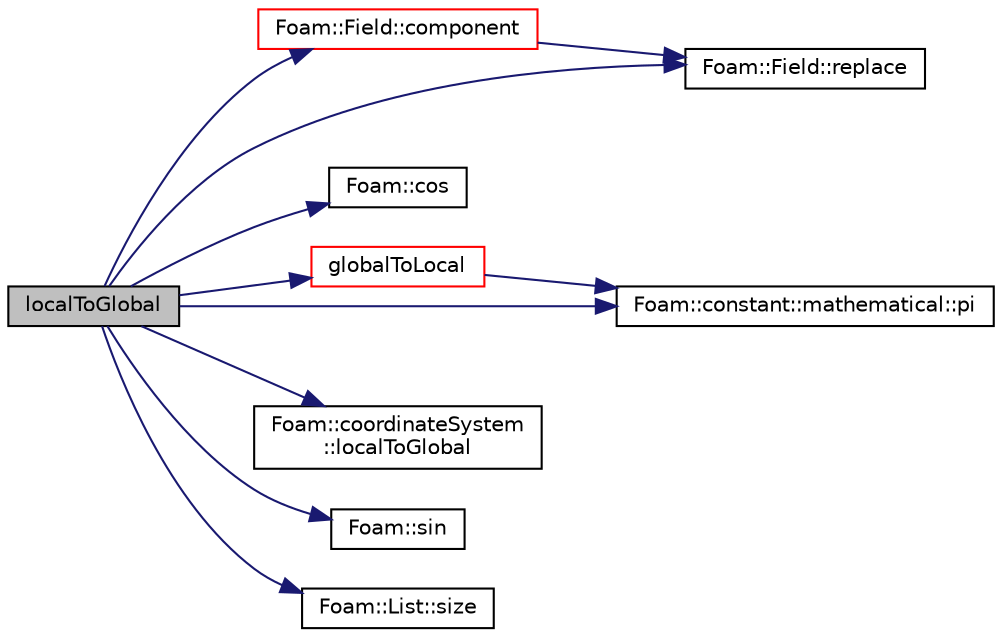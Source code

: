 digraph "localToGlobal"
{
  bgcolor="transparent";
  edge [fontname="Helvetica",fontsize="10",labelfontname="Helvetica",labelfontsize="10"];
  node [fontname="Helvetica",fontsize="10",shape=record];
  rankdir="LR";
  Node1 [label="localToGlobal",height=0.2,width=0.4,color="black", fillcolor="grey75", style="filled", fontcolor="black"];
  Node1 -> Node2 [color="midnightblue",fontsize="10",style="solid",fontname="Helvetica"];
  Node2 [label="Foam::Field::component",height=0.2,width=0.4,color="red",URL="$a00760.html#a770bc7d2cd4553971cd2acd4d65be9eb",tooltip="Return a component field of the field. "];
  Node2 -> Node3 [color="midnightblue",fontsize="10",style="solid",fontname="Helvetica"];
  Node3 [label="Foam::Field::replace",height=0.2,width=0.4,color="black",URL="$a00760.html#a815e9bf6122726b1d13b4baf30bbad04",tooltip="Replace a component field of the field. "];
  Node1 -> Node4 [color="midnightblue",fontsize="10",style="solid",fontname="Helvetica"];
  Node4 [label="Foam::cos",height=0.2,width=0.4,color="black",URL="$a10893.html#aebb41a148f7cf44b63e12f69e487e49f"];
  Node1 -> Node5 [color="midnightblue",fontsize="10",style="solid",fontname="Helvetica"];
  Node5 [label="globalToLocal",height=0.2,width=0.4,color="red",URL="$a00498.html#a2e1b5b722b11dde4d4d5a222a874f9e5",tooltip="Convert from global Cartesian system to the local coordinate system. "];
  Node5 -> Node6 [color="midnightblue",fontsize="10",style="solid",fontname="Helvetica"];
  Node6 [label="Foam::constant::mathematical::pi",height=0.2,width=0.4,color="black",URL="$a10904.html#a731b8788a4c01586c35266c7ca4fed04"];
  Node1 -> Node7 [color="midnightblue",fontsize="10",style="solid",fontname="Helvetica"];
  Node7 [label="Foam::coordinateSystem\l::localToGlobal",height=0.2,width=0.4,color="black",URL="$a00405.html#ae159e2e4da0fb1ca41bb7becb4cc3e3b",tooltip="Convert from local coordinate system to the global Cartesian system. "];
  Node1 -> Node6 [color="midnightblue",fontsize="10",style="solid",fontname="Helvetica"];
  Node1 -> Node3 [color="midnightblue",fontsize="10",style="solid",fontname="Helvetica"];
  Node1 -> Node8 [color="midnightblue",fontsize="10",style="solid",fontname="Helvetica"];
  Node8 [label="Foam::sin",height=0.2,width=0.4,color="black",URL="$a10893.html#a4517d680df5510934705011b30dcefa6"];
  Node1 -> Node9 [color="midnightblue",fontsize="10",style="solid",fontname="Helvetica"];
  Node9 [label="Foam::List::size",height=0.2,width=0.4,color="black",URL="$a01395.html#a8a5f6fa29bd4b500caf186f60245b384",tooltip="Override size to be inconsistent with allocated storage. "];
}
